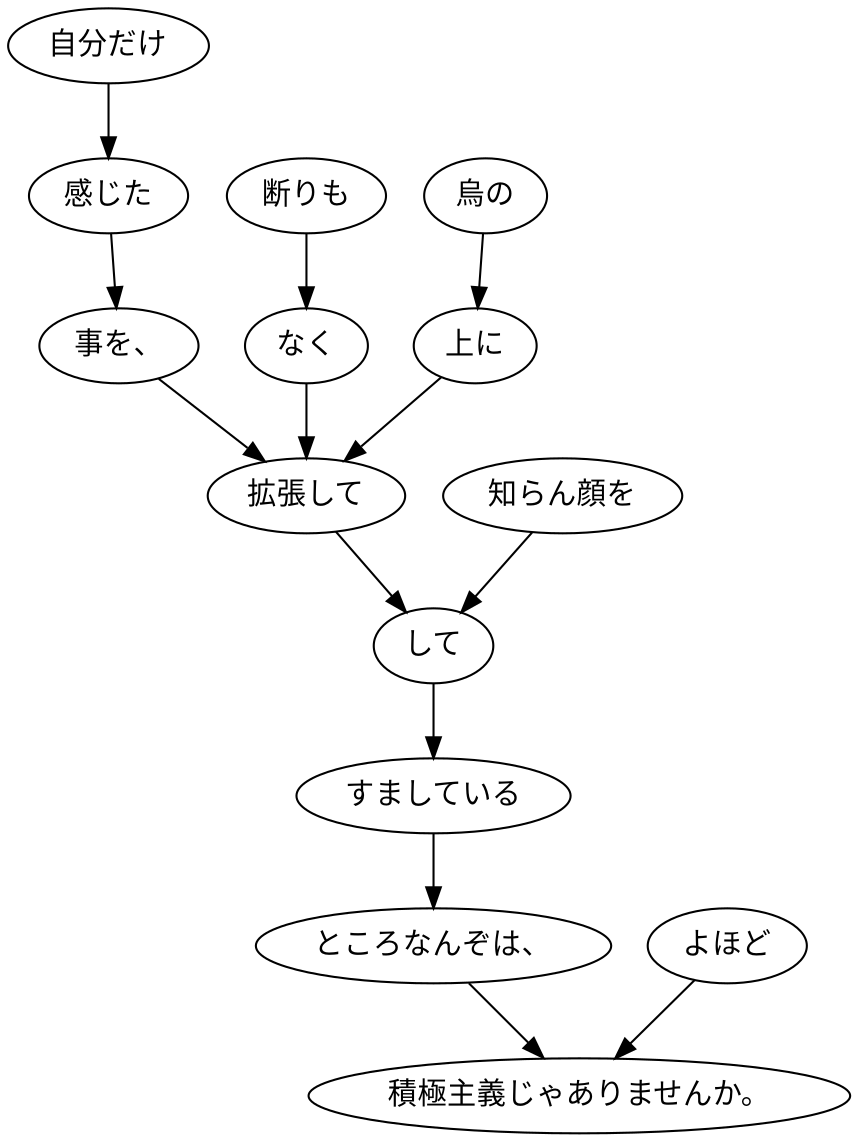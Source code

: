 digraph graph3806 {
	node0 [label="自分だけ"];
	node1 [label="感じた"];
	node2 [label="事を、"];
	node3 [label="断りも"];
	node4 [label="なく"];
	node5 [label="烏の"];
	node6 [label="上に"];
	node7 [label="拡張して"];
	node8 [label="知らん顔を"];
	node9 [label="して"];
	node10 [label="すましている"];
	node11 [label="ところなんぞは、"];
	node12 [label="よほど"];
	node13 [label="積極主義じゃありませんか。"];
	node0 -> node1;
	node1 -> node2;
	node2 -> node7;
	node3 -> node4;
	node4 -> node7;
	node5 -> node6;
	node6 -> node7;
	node7 -> node9;
	node8 -> node9;
	node9 -> node10;
	node10 -> node11;
	node11 -> node13;
	node12 -> node13;
}

